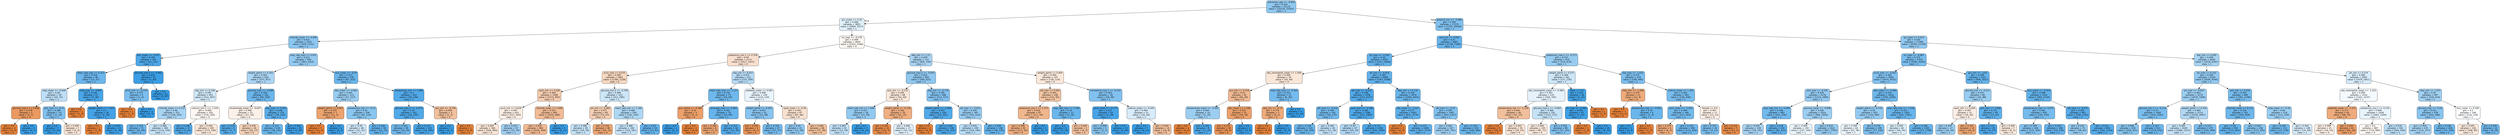 digraph Tree {
node [shape=box, style="filled, rounded", color="black", fontname="helvetica"] ;
edge [fontname="helvetica"] ;
0 [label="admission_age <= -0.858\ngini = 0.422\nsamples = 21131\nvalue = [10135, 23355]\nclass = 1", fillcolor="#8fc8f0"] ;
1 [label="gcs_motor <= 0.26\ngini = 0.496\nsamples = 3855\nvalue = [2800, 3317]\nclass = 1", fillcolor="#e0f0fb"] ;
0 -> 1 [labeldistance=2.5, labelangle=45, headlabel="True"] ;
2 [label="chloride_mean <= -0.906\ngini = 0.415\nsamples = 1031\nvalue = [478, 1151]\nclass = 1", fillcolor="#8bc6f0"] ;
1 -> 2 ;
3 [label="bun_mean <= -0.027\ngini = 0.164\nsamples = 101\nvalue = [14, 141]\nclass = 1", fillcolor="#4da7e8"] ;
2 -> 3 ;
4 [label="heart_rate_max <= 0.323\ngini = 0.324\nsamples = 46\nvalue = [13, 51]\nclass = 1", fillcolor="#6bb6ec"] ;
3 -> 4 ;
5 [label="mbp_mean <= -0.648\ngini = 0.48\nsamples = 19\nvalue = [10, 15]\nclass = 1", fillcolor="#bddef6"] ;
4 -> 5 ;
6 [label="glucose_max.2 <= 0.828\ngini = 0.278\nsamples = 5\nvalue = [5, 1]\nclass = 0", fillcolor="#ea9a61"] ;
5 -> 6 ;
7 [label="gini = 0.0\nsamples = 4\nvalue = [5, 0]\nclass = 0", fillcolor="#e58139"] ;
6 -> 7 ;
8 [label="gini = 0.0\nsamples = 1\nvalue = [0, 1]\nclass = 1", fillcolor="#399de5"] ;
6 -> 8 ;
9 [label="po2_max <= -0.31\ngini = 0.388\nsamples = 14\nvalue = [5, 14]\nclass = 1", fillcolor="#80c0ee"] ;
5 -> 9 ;
10 [label="gini = 0.0\nsamples = 7\nvalue = [0, 10]\nclass = 1", fillcolor="#399de5"] ;
9 -> 10 ;
11 [label="gini = 0.494\nsamples = 7\nvalue = [5, 4]\nclass = 0", fillcolor="#fae6d7"] ;
9 -> 11 ;
12 [label="mbp_max <= -0.801\ngini = 0.142\nsamples = 27\nvalue = [3, 36]\nclass = 1", fillcolor="#49a5e7"] ;
4 -> 12 ;
13 [label="gini = 0.0\nsamples = 1\nvalue = [1, 0]\nclass = 0", fillcolor="#e58139"] ;
12 -> 13 ;
14 [label="weight_admit <= -1.021\ngini = 0.1\nsamples = 26\nvalue = [2, 36]\nclass = 1", fillcolor="#44a2e6"] ;
12 -> 14 ;
15 [label="gini = 0.0\nsamples = 1\nvalue = [1, 0]\nclass = 0", fillcolor="#e58139"] ;
14 -> 15 ;
16 [label="gini = 0.053\nsamples = 25\nvalue = [1, 36]\nclass = 1", fillcolor="#3ea0e6"] ;
14 -> 16 ;
17 [label="glucose_max.2 <= -0.981\ngini = 0.022\nsamples = 55\nvalue = [1, 90]\nclass = 1", fillcolor="#3b9ee5"] ;
3 -> 17 ;
18 [label="pco2_min <= -0.579\ngini = 0.375\nsamples = 3\nvalue = [1, 3]\nclass = 1", fillcolor="#7bbeee"] ;
17 -> 18 ;
19 [label="gini = 0.0\nsamples = 1\nvalue = [1, 0]\nclass = 0", fillcolor="#e58139"] ;
18 -> 19 ;
20 [label="gini = 0.0\nsamples = 2\nvalue = [0, 3]\nclass = 1", fillcolor="#399de5"] ;
18 -> 20 ;
21 [label="gini = 0.0\nsamples = 52\nvalue = [0, 87]\nclass = 1", fillcolor="#399de5"] ;
17 -> 21 ;
22 [label="resp_rate_max <= 0.451\ngini = 0.431\nsamples = 930\nvalue = [464, 1010]\nclass = 1", fillcolor="#94caf1"] ;
2 -> 22 ;
23 [label="weight_admit <= 0.352\ngini = 0.463\nsamples = 654\nvalue = [377, 657]\nclass = 1", fillcolor="#abd5f4"] ;
22 -> 23 ;
24 [label="sbp_min <= 0.148\ngini = 0.491\nsamples = 453\nvalue = [312, 407]\nclass = 1", fillcolor="#d1e8f9"] ;
23 -> 24 ;
25 [label="chloride_mean <= 0.112\ngini = 0.46\nsamples = 251\nvalue = [136, 243]\nclass = 1", fillcolor="#a8d4f4"] ;
24 -> 25 ;
26 [label="gini = 0.329\nsamples = 71\nvalue = [22, 84]\nclass = 1", fillcolor="#6db7ec"] ;
25 -> 26 ;
27 [label="gini = 0.486\nsamples = 180\nvalue = [114, 159]\nclass = 1", fillcolor="#c7e3f8"] ;
25 -> 27 ;
28 [label="calcium_min.1 <= -1.434\ngini = 0.499\nsamples = 202\nvalue = [176, 164]\nclass = 0", fillcolor="#fdf6f2"] ;
24 -> 28 ;
29 [label="gini = 0.198\nsamples = 17\nvalue = [3, 24]\nclass = 1", fillcolor="#52a9e8"] ;
28 -> 29 ;
30 [label="gini = 0.494\nsamples = 185\nvalue = [173, 140]\nclass = 0", fillcolor="#fae7d9"] ;
28 -> 30 ;
31 [label="glucose_max <= -0.688\ngini = 0.328\nsamples = 201\nvalue = [65, 250]\nclass = 1", fillcolor="#6cb6ec"] ;
23 -> 31 ;
32 [label="bicarbonate_mean <= -0.647\ngini = 0.498\nsamples = 31\nvalue = [27, 24]\nclass = 0", fillcolor="#fcf1e9"] ;
31 -> 32 ;
33 [label="gini = 0.219\nsamples = 5\nvalue = [1, 7]\nclass = 1", fillcolor="#55abe9"] ;
32 -> 33 ;
34 [label="gini = 0.478\nsamples = 26\nvalue = [26, 17]\nclass = 0", fillcolor="#f6d3ba"] ;
32 -> 34 ;
35 [label="sbp_max <= 0.543\ngini = 0.246\nsamples = 170\nvalue = [38, 226]\nclass = 1", fillcolor="#5aade9"] ;
31 -> 35 ;
36 [label="gini = 0.323\nsamples = 120\nvalue = [36, 142]\nclass = 1", fillcolor="#6bb6ec"] ;
35 -> 36 ;
37 [label="gini = 0.045\nsamples = 50\nvalue = [2, 84]\nclass = 1", fillcolor="#3e9fe6"] ;
35 -> 37 ;
38 [label="bun_mean <= -0.59\ngini = 0.317\nsamples = 276\nvalue = [87, 353]\nclass = 1", fillcolor="#6ab5eb"] ;
22 -> 38 ;
39 [label="dbp_mean <= -0.861\ngini = 0.441\nsamples = 113\nvalue = [57, 117]\nclass = 1", fillcolor="#99cdf2"] ;
38 -> 39 ;
40 [label="weight_admit <= 0.643\ngini = 0.337\nsamples = 7\nvalue = [11, 3]\nclass = 0", fillcolor="#eca36f"] ;
39 -> 40 ;
41 [label="gini = 0.0\nsamples = 5\nvalue = [11, 0]\nclass = 0", fillcolor="#e58139"] ;
40 -> 41 ;
42 [label="gini = 0.0\nsamples = 2\nvalue = [0, 3]\nclass = 1", fillcolor="#399de5"] ;
40 -> 42 ;
43 [label="baseexcess_min <= -0.13\ngini = 0.41\nsamples = 106\nvalue = [46, 114]\nclass = 1", fillcolor="#89c5ef"] ;
39 -> 43 ;
44 [label="gini = 0.49\nsamples = 48\nvalue = [31, 41]\nclass = 1", fillcolor="#cfe7f9"] ;
43 -> 44 ;
45 [label="gini = 0.283\nsamples = 58\nvalue = [15, 73]\nclass = 1", fillcolor="#62b1ea"] ;
43 -> 45 ;
46 [label="baseexcess_min <= 1.696\ngini = 0.2\nsamples = 163\nvalue = [30, 236]\nclass = 1", fillcolor="#52a9e8"] ;
38 -> 46 ;
47 [label="glucose_max.2 <= -0.373\ngini = 0.19\nsamples = 161\nvalue = [28, 235]\nclass = 1", fillcolor="#51a9e8"] ;
46 -> 47 ;
48 [label="gini = 0.342\nsamples = 38\nvalue = [14, 50]\nclass = 1", fillcolor="#70b8ec"] ;
47 -> 48 ;
49 [label="gini = 0.131\nsamples = 123\nvalue = [14, 185]\nclass = 1", fillcolor="#48a4e7"] ;
47 -> 49 ;
50 [label="gcs_min <= -0.756\ngini = 0.444\nsamples = 2\nvalue = [2, 1]\nclass = 0", fillcolor="#f2c09c"] ;
46 -> 50 ;
51 [label="gini = 0.0\nsamples = 1\nvalue = [0, 1]\nclass = 1", fillcolor="#399de5"] ;
50 -> 51 ;
52 [label="gini = 0.0\nsamples = 1\nvalue = [2, 0]\nclass = 0", fillcolor="#e58139"] ;
50 -> 52 ;
53 [label="inr_max <= -0.178\ngini = 0.499\nsamples = 2824\nvalue = [2322, 2166]\nclass = 0", fillcolor="#fdf7f2"] ;
1 -> 53 ;
54 [label="potassium_min.1 <= 0.758\ngini = 0.49\nsamples = 2113\nvalue = [1917, 1437]\nclass = 0", fillcolor="#f8dfcd"] ;
53 -> 54 ;
55 [label="pco2_max <= 0.033\ngini = 0.483\nsamples = 1901\nvalue = [1784, 1228]\nclass = 0", fillcolor="#f7d8c1"] ;
54 -> 55 ;
56 [label="spo2_min <= 0.268\ngini = 0.469\nsamples = 1588\nvalue = [1572, 943]\nclass = 0", fillcolor="#f5cdb0"] ;
55 -> 56 ;
57 [label="pco2_min <= 0.629\ngini = 0.497\nsamples = 623\nvalue = [537, 463]\nclass = 0", fillcolor="#fbeee4"] ;
56 -> 57 ;
58 [label="gini = 0.494\nsamples = 566\nvalue = [506, 404]\nclass = 0", fillcolor="#fae6d7"] ;
57 -> 58 ;
59 [label="gini = 0.452\nsamples = 57\nvalue = [31, 59]\nclass = 1", fillcolor="#a1d0f3"] ;
57 -> 59 ;
60 [label="chloride_mean <= 2.698\ngini = 0.433\nsamples = 965\nvalue = [1035, 480]\nclass = 0", fillcolor="#f1bb95"] ;
56 -> 60 ;
61 [label="gini = 0.429\nsamples = 960\nvalue = [1035, 469]\nclass = 0", fillcolor="#f1ba93"] ;
60 -> 61 ;
62 [label="gini = 0.0\nsamples = 5\nvalue = [0, 11]\nclass = 1", fillcolor="#399de5"] ;
60 -> 62 ;
63 [label="glucose_min.2 <= -0.796\ngini = 0.489\nsamples = 313\nvalue = [212, 285]\nclass = 1", fillcolor="#cce6f8"] ;
55 -> 63 ;
64 [label="ph_min <= -0.482\ngini = 0.471\nsamples = 69\nvalue = [70, 43]\nclass = 0", fillcolor="#f5ceb3"] ;
63 -> 64 ;
65 [label="gini = 0.486\nsamples = 29\nvalue = [20, 28]\nclass = 1", fillcolor="#c6e3f8"] ;
64 -> 65 ;
66 [label="gini = 0.355\nsamples = 40\nvalue = [50, 15]\nclass = 0", fillcolor="#eda774"] ;
64 -> 66 ;
67 [label="heart_rate_min <= 1.186\ngini = 0.466\nsamples = 244\nvalue = [142, 242]\nclass = 1", fillcolor="#add7f4"] ;
63 -> 67 ;
68 [label="gini = 0.486\nsamples = 194\nvalue = [129, 181]\nclass = 1", fillcolor="#c6e3f8"] ;
67 -> 68 ;
69 [label="gini = 0.29\nsamples = 50\nvalue = [13, 61]\nclass = 1", fillcolor="#63b2eb"] ;
67 -> 69 ;
70 [label="sbp_min <= 0.033\ngini = 0.475\nsamples = 212\nvalue = [133, 209]\nclass = 1", fillcolor="#b7dbf6"] ;
54 -> 70 ;
71 [label="heart_rate_max <= -1.123\ngini = 0.335\nsamples = 73\nvalue = [23, 85]\nclass = 1", fillcolor="#6fb8ec"] ;
70 -> 71 ;
72 [label="gcs_verbal <= -0.308\ngini = 0.32\nsamples = 3\nvalue = [4, 1]\nclass = 0", fillcolor="#eca06a"] ;
71 -> 72 ;
73 [label="gini = 0.0\nsamples = 1\nvalue = [0, 1]\nclass = 1", fillcolor="#399de5"] ;
72 -> 73 ;
74 [label="gini = 0.0\nsamples = 2\nvalue = [4, 0]\nclass = 0", fillcolor="#e58139"] ;
72 -> 74 ;
75 [label="aniongap_max <= -0.963\ngini = 0.301\nsamples = 70\nvalue = [19, 84]\nclass = 1", fillcolor="#66b3eb"] ;
71 -> 75 ;
76 [label="gini = 0.346\nsamples = 6\nvalue = [7, 2]\nclass = 0", fillcolor="#eca572"] ;
75 -> 76 ;
77 [label="gini = 0.223\nsamples = 64\nvalue = [12, 82]\nclass = 1", fillcolor="#56abe9"] ;
75 -> 77 ;
78 [label="platelets_mean <= 0.083\ngini = 0.498\nsamples = 139\nvalue = [110, 124]\nclass = 1", fillcolor="#e9f4fc"] ;
70 -> 78 ;
79 [label="weight_admit <= -0.941\ngini = 0.407\nsamples = 52\nvalue = [23, 58]\nclass = 1", fillcolor="#88c4ef"] ;
78 -> 79 ;
80 [label="gini = 0.245\nsamples = 5\nvalue = [6, 1]\nclass = 0", fillcolor="#e9965a"] ;
79 -> 80 ;
81 [label="gini = 0.354\nsamples = 47\nvalue = [17, 57]\nclass = 1", fillcolor="#74baed"] ;
79 -> 81 ;
82 [label="spo2_mean <= -0.58\ngini = 0.491\nsamples = 87\nvalue = [87, 66]\nclass = 0", fillcolor="#f9e1cf"] ;
78 -> 82 ;
83 [label="gini = 0.42\nsamples = 21\nvalue = [12, 28]\nclass = 1", fillcolor="#8ec7f0"] ;
82 -> 83 ;
84 [label="gini = 0.446\nsamples = 66\nvalue = [75, 38]\nclass = 0", fillcolor="#f2c19d"] ;
82 -> 84 ;
85 [label="dbp_min <= 1.11\ngini = 0.459\nsamples = 711\nvalue = [405, 729]\nclass = 1", fillcolor="#a7d3f3"] ;
53 -> 85 ;
86 [label="glucose_max.2 <= -0.643\ngini = 0.422\nsamples = 564\nvalue = [266, 615]\nclass = 1", fillcolor="#8fc7f0"] ;
85 -> 86 ;
87 [label="po2_min <= -0.232\ngini = 0.495\nsamples = 68\nvalue = [54, 44]\nclass = 0", fillcolor="#fae8da"] ;
86 -> 87 ;
88 [label="heart_rate_min <= 1.448\ngini = 0.427\nsamples = 29\nvalue = [13, 29]\nclass = 1", fillcolor="#92c9f1"] ;
87 -> 88 ;
89 [label="gini = 0.482\nsamples = 22\nvalue = [13, 19]\nclass = 1", fillcolor="#c0e0f7"] ;
88 -> 89 ;
90 [label="gini = 0.0\nsamples = 7\nvalue = [0, 10]\nclass = 1", fillcolor="#399de5"] ;
88 -> 90 ;
91 [label="weight_admit <= -0.126\ngini = 0.392\nsamples = 39\nvalue = [41, 15]\nclass = 0", fillcolor="#efaf81"] ;
87 -> 91 ;
92 [label="gini = 0.161\nsamples = 22\nvalue = [31, 3]\nclass = 0", fillcolor="#e88d4c"] ;
91 -> 92 ;
93 [label="gini = 0.496\nsamples = 17\nvalue = [10, 12]\nclass = 1", fillcolor="#deeffb"] ;
91 -> 93 ;
94 [label="sbp_min <= -0.776\ngini = 0.395\nsamples = 496\nvalue = [212, 571]\nclass = 1", fillcolor="#83c1ef"] ;
86 -> 94 ;
95 [label="weight_admit <= -2.084\ngini = 0.197\nsamples = 109\nvalue = [20, 161]\nclass = 1", fillcolor="#52a9e8"] ;
94 -> 95 ;
96 [label="gini = 0.0\nsamples = 1\nvalue = [4, 0]\nclass = 0", fillcolor="#e58139"] ;
95 -> 96 ;
97 [label="gini = 0.164\nsamples = 108\nvalue = [16, 161]\nclass = 1", fillcolor="#4da7e8"] ;
95 -> 97 ;
98 [label="ptt_max <= -0.052\ngini = 0.434\nsamples = 387\nvalue = [192, 410]\nclass = 1", fillcolor="#96cbf1"] ;
94 -> 98 ;
99 [label="gini = 0.476\nsamples = 249\nvalue = [154, 240]\nclass = 1", fillcolor="#b8dcf6"] ;
98 -> 99 ;
100 [label="gini = 0.299\nsamples = 138\nvalue = [38, 170]\nclass = 1", fillcolor="#65b3eb"] ;
98 -> 100 ;
101 [label="weight_admit <= 0.464\ngini = 0.495\nsamples = 147\nvalue = [139, 114]\nclass = 0", fillcolor="#fae8db"] ;
85 -> 101 ;
102 [label="ptt_max <= 0.593\ngini = 0.455\nsamples = 108\nvalue = [121, 65]\nclass = 0", fillcolor="#f3c5a3"] ;
101 -> 102 ;
103 [label="potassium_min.1 <= 1.373\ngini = 0.416\nsamples = 97\nvalue = [117, 49]\nclass = 0", fillcolor="#f0b68c"] ;
102 -> 103 ;
104 [label="gini = 0.389\nsamples = 92\nvalue = [117, 42]\nclass = 0", fillcolor="#eeae80"] ;
103 -> 104 ;
105 [label="gini = 0.0\nsamples = 5\nvalue = [0, 7]\nclass = 1", fillcolor="#399de5"] ;
103 -> 105 ;
106 [label="resp_rate_max <= 1.189\ngini = 0.32\nsamples = 11\nvalue = [4, 16]\nclass = 1", fillcolor="#6ab6ec"] ;
102 -> 106 ;
107 [label="gini = 0.0\nsamples = 8\nvalue = [0, 14]\nclass = 1", fillcolor="#399de5"] ;
106 -> 107 ;
108 [label="gini = 0.444\nsamples = 3\nvalue = [4, 2]\nclass = 0", fillcolor="#f2c09c"] ;
106 -> 108 ;
109 [label="hematocrit_max.1 <= -0.152\ngini = 0.393\nsamples = 39\nvalue = [18, 49]\nclass = 1", fillcolor="#82c1ef"] ;
101 -> 109 ;
110 [label="spo2_mean <= -0.777\ngini = 0.121\nsamples = 18\nvalue = [2, 29]\nclass = 1", fillcolor="#47a4e7"] ;
109 -> 110 ;
111 [label="gini = 0.408\nsamples = 5\nvalue = [2, 5]\nclass = 1", fillcolor="#88c4ef"] ;
110 -> 111 ;
112 [label="gini = 0.0\nsamples = 13\nvalue = [0, 24]\nclass = 1", fillcolor="#399de5"] ;
110 -> 112 ;
113 [label="sodium_mean <= -0.445\ngini = 0.494\nsamples = 21\nvalue = [16, 20]\nclass = 1", fillcolor="#d7ebfa"] ;
109 -> 113 ;
114 [label="gini = 0.0\nsamples = 7\nvalue = [0, 12]\nclass = 1", fillcolor="#399de5"] ;
113 -> 114 ;
115 [label="gini = 0.444\nsamples = 14\nvalue = [16, 8]\nclass = 0", fillcolor="#f2c09c"] ;
113 -> 115 ;
116 [label="totalco2_min <= -0.086\ngini = 0.392\nsamples = 17276\nvalue = [7335, 20038]\nclass = 1", fillcolor="#81c1ef"] ;
0 -> 116 [labeldistance=2.5, labelangle=-45, headlabel="False"] ;
117 [label="po2_min <= 0.836\ngini = 0.31\nsamples = 5687\nvalue = [1736, 7298]\nclass = 1", fillcolor="#68b4eb"] ;
116 -> 117 ;
118 [label="ph_max <= -4.363\ngini = 0.29\nsamples = 5052\nvalue = [1417, 6628]\nclass = 1", fillcolor="#63b2eb"] ;
117 -> 118 ;
119 [label="abs_neutrophils_mean <= 1.594\ngini = 0.494\nsamples = 54\nvalue = [50, 40]\nclass = 0", fillcolor="#fae6d7"] ;
118 -> 119 ;
120 [label="gcs_min <= 0.318\ngini = 0.43\nsamples = 42\nvalue = [44, 20]\nclass = 0", fillcolor="#f1ba93"] ;
119 -> 120 ;
121 [label="temperature_mean <= -5.025\ngini = 0.444\nsamples = 10\nvalue = [5, 10]\nclass = 1", fillcolor="#9ccef2"] ;
120 -> 121 ;
122 [label="gini = 0.0\nsamples = 2\nvalue = [4, 0]\nclass = 0", fillcolor="#e58139"] ;
121 -> 122 ;
123 [label="gini = 0.165\nsamples = 8\nvalue = [1, 10]\nclass = 1", fillcolor="#4da7e8"] ;
121 -> 123 ;
124 [label="wbc_mean <= 1.189\ngini = 0.325\nsamples = 32\nvalue = [39, 10]\nclass = 0", fillcolor="#eca16c"] ;
120 -> 124 ;
125 [label="gini = 0.231\nsamples = 30\nvalue = [39, 6]\nclass = 0", fillcolor="#e99457"] ;
124 -> 125 ;
126 [label="gini = 0.0\nsamples = 2\nvalue = [0, 4]\nclass = 1", fillcolor="#399de5"] ;
124 -> 126 ;
127 [label="resp_rate_max <= -0.364\ngini = 0.355\nsamples = 12\nvalue = [6, 20]\nclass = 1", fillcolor="#74baed"] ;
119 -> 127 ;
128 [label="sbp_min <= -0.17\ngini = 0.375\nsamples = 3\nvalue = [6, 2]\nclass = 0", fillcolor="#eeab7b"] ;
127 -> 128 ;
129 [label="gini = 0.0\nsamples = 2\nvalue = [6, 0]\nclass = 0", fillcolor="#e58139"] ;
128 -> 129 ;
130 [label="gini = 0.0\nsamples = 1\nvalue = [0, 2]\nclass = 1", fillcolor="#399de5"] ;
128 -> 130 ;
131 [label="gini = 0.0\nsamples = 9\nvalue = [0, 18]\nclass = 1", fillcolor="#399de5"] ;
127 -> 131 ;
132 [label="ph_min <= -0.914\ngini = 0.285\nsamples = 4998\nvalue = [1367, 6588]\nclass = 1", fillcolor="#62b1ea"] ;
118 -> 132 ;
133 [label="ptt_max <= -0.521\ngini = 0.199\nsamples = 1528\nvalue = [273, 2157]\nclass = 1", fillcolor="#52a9e8"] ;
132 -> 133 ;
134 [label="ptt_max <= -0.532\ngini = 0.346\nsamples = 142\nvalue = [50, 175]\nclass = 1", fillcolor="#72b9ec"] ;
133 -> 134 ;
135 [label="gini = 0.316\nsamples = 122\nvalue = [39, 159]\nclass = 1", fillcolor="#6ab5eb"] ;
134 -> 135 ;
136 [label="gini = 0.483\nsamples = 20\nvalue = [11, 16]\nclass = 1", fillcolor="#c1e0f7"] ;
134 -> 136 ;
137 [label="spo2_max <= -2.188\ngini = 0.182\nsamples = 1386\nvalue = [223, 1982]\nclass = 1", fillcolor="#4fa8e8"] ;
133 -> 137 ;
138 [label="gini = 0.47\nsamples = 37\nvalue = [20, 33]\nclass = 1", fillcolor="#b1d8f5"] ;
137 -> 138 ;
139 [label="gini = 0.171\nsamples = 1349\nvalue = [203, 1949]\nclass = 1", fillcolor="#4ea7e8"] ;
137 -> 139 ;
140 [label="dbp_min <= 0.134\ngini = 0.318\nsamples = 3470\nvalue = [1094, 4431]\nclass = 1", fillcolor="#6ab5eb"] ;
132 -> 140 ;
141 [label="sbp_mean <= -2.637\ngini = 0.277\nsamples = 2403\nvalue = [631, 3174]\nclass = 1", fillcolor="#60b0ea"] ;
140 -> 141 ;
142 [label="gini = 0.0\nsamples = 3\nvalue = [4, 0]\nclass = 0", fillcolor="#e58139"] ;
141 -> 142 ;
143 [label="gini = 0.275\nsamples = 2400\nvalue = [627, 3174]\nclass = 1", fillcolor="#60b0ea"] ;
141 -> 143 ;
144 [label="ptt_max <= -0.33\ngini = 0.393\nsamples = 1067\nvalue = [463, 1257]\nclass = 1", fillcolor="#82c1ef"] ;
140 -> 144 ;
145 [label="gini = 0.445\nsamples = 547\nvalue = [297, 591]\nclass = 1", fillcolor="#9dcef2"] ;
144 -> 145 ;
146 [label="gini = 0.319\nsamples = 520\nvalue = [166, 666]\nclass = 1", fillcolor="#6ab5eb"] ;
144 -> 146 ;
147 [label="potassium_max.1 <= -0.273\ngini = 0.437\nsamples = 635\nvalue = [319, 670]\nclass = 1", fillcolor="#97ccf1"] ;
117 -> 147 ;
148 [label="weight_admit <= 0.537\ngini = 0.489\nsamples = 261\nvalue = [171, 230]\nclass = 1", fillcolor="#cce6f8"] ;
147 -> 148 ;
149 [label="abs_neutrophils_mean <= -0.469\ngini = 0.497\nsamples = 235\nvalue = [169, 195]\nclass = 1", fillcolor="#e5f2fc"] ;
148 -> 149 ;
150 [label="temperature_min <= -1.129\ngini = 0.441\nsamples = 44\nvalue = [47, 23]\nclass = 0", fillcolor="#f2bf9a"] ;
149 -> 150 ;
151 [label="gini = 0.0\nsamples = 9\nvalue = [18, 0]\nclass = 0", fillcolor="#e58139"] ;
150 -> 151 ;
152 [label="gini = 0.493\nsamples = 35\nvalue = [29, 23]\nclass = 0", fillcolor="#fae5d6"] ;
150 -> 152 ;
153 [label="glucose_max.2 <= -0.064\ngini = 0.486\nsamples = 191\nvalue = [122, 172]\nclass = 1", fillcolor="#c5e3f7"] ;
149 -> 153 ;
154 [label="gini = 0.496\nsamples = 105\nvalue = [85, 71]\nclass = 0", fillcolor="#fbeade"] ;
153 -> 154 ;
155 [label="gini = 0.392\nsamples = 86\nvalue = [37, 101]\nclass = 1", fillcolor="#82c1ef"] ;
153 -> 155 ;
156 [label="black <= 0.5\ngini = 0.102\nsamples = 26\nvalue = [2, 35]\nclass = 1", fillcolor="#44a3e6"] ;
148 -> 156 ;
157 [label="inr_max <= -0.462\ngini = 0.054\nsamples = 25\nvalue = [1, 35]\nclass = 1", fillcolor="#3fa0e6"] ;
156 -> 157 ;
158 [label="gini = 0.0\nsamples = 1\nvalue = [1, 0]\nclass = 0", fillcolor="#e58139"] ;
157 -> 158 ;
159 [label="gini = 0.0\nsamples = 24\nvalue = [0, 35]\nclass = 1", fillcolor="#399de5"] ;
157 -> 159 ;
160 [label="gini = 0.0\nsamples = 1\nvalue = [1, 0]\nclass = 0", fillcolor="#e58139"] ;
156 -> 160 ;
161 [label="sbp_max <= -1.632\ngini = 0.377\nsamples = 374\nvalue = [148, 440]\nclass = 1", fillcolor="#7cbeee"] ;
147 -> 161 ;
162 [label="mbp_min <= -1.006\ngini = 0.375\nsamples = 11\nvalue = [12, 4]\nclass = 0", fillcolor="#eeab7b"] ;
161 -> 162 ;
163 [label="gini = 0.0\nsamples = 7\nvalue = [11, 0]\nclass = 0", fillcolor="#e58139"] ;
162 -> 163 ;
164 [label="baseexcess_max <= -0.091\ngini = 0.32\nsamples = 4\nvalue = [1, 4]\nclass = 1", fillcolor="#6ab6ec"] ;
162 -> 164 ;
165 [label="gini = 0.0\nsamples = 3\nvalue = [0, 4]\nclass = 1", fillcolor="#399de5"] ;
164 -> 165 ;
166 [label="gini = 0.0\nsamples = 1\nvalue = [1, 0]\nclass = 0", fillcolor="#e58139"] ;
164 -> 166 ;
167 [label="sodium_mean <= 1.163\ngini = 0.362\nsamples = 363\nvalue = [136, 436]\nclass = 1", fillcolor="#77bced"] ;
161 -> 167 ;
168 [label="spo2_mean <= -1.032\ngini = 0.346\nsamples = 346\nvalue = [121, 423]\nclass = 1", fillcolor="#72b9ec"] ;
167 -> 168 ;
169 [label="gini = 0.375\nsamples = 6\nvalue = [9, 3]\nclass = 0", fillcolor="#eeab7b"] ;
168 -> 169 ;
170 [label="gini = 0.332\nsamples = 340\nvalue = [112, 420]\nclass = 1", fillcolor="#6eb7ec"] ;
168 -> 170 ;
171 [label="female <= 0.5\ngini = 0.497\nsamples = 17\nvalue = [15, 13]\nclass = 0", fillcolor="#fceee5"] ;
167 -> 171 ;
172 [label="gini = 0.375\nsamples = 10\nvalue = [4, 12]\nclass = 1", fillcolor="#7bbeee"] ;
171 -> 172 ;
173 [label="gini = 0.153\nsamples = 7\nvalue = [11, 1]\nclass = 0", fillcolor="#e78c4b"] ;
171 -> 173 ;
174 [label="gcs_eyes <= 0.412\ngini = 0.424\nsamples = 11589\nvalue = [5599, 12740]\nclass = 1", fillcolor="#90c8f0"] ;
116 -> 174 ;
175 [label="inr_max <= -0.083\ngini = 0.372\nsamples = 5333\nvalue = [2081, 6343]\nclass = 1", fillcolor="#7abdee"] ;
174 -> 175 ;
176 [label="pco2_max <= -0.052\ngini = 0.394\nsamples = 3902\nvalue = [1675, 4531]\nclass = 1", fillcolor="#82c1ef"] ;
175 -> 176 ;
177 [label="po2_max <= -0.591\ngini = 0.429\nsamples = 2276\nvalue = [1125, 2485]\nclass = 1", fillcolor="#93c9f1"] ;
176 -> 177 ;
178 [label="resp_rate_min <= -0.299\ngini = 0.348\nsamples = 462\nvalue = [161, 556]\nclass = 1", fillcolor="#72b9ed"] ;
177 -> 178 ;
179 [label="gini = 0.459\nsamples = 138\nvalue = [78, 141]\nclass = 1", fillcolor="#a7d3f3"] ;
178 -> 179 ;
180 [label="gini = 0.278\nsamples = 324\nvalue = [83, 415]\nclass = 1", fillcolor="#61b1ea"] ;
178 -> 180 ;
181 [label="glucose_mean <= -0.898\ngini = 0.444\nsamples = 1814\nvalue = [964, 1929]\nclass = 1", fillcolor="#9ccef2"] ;
177 -> 181 ;
182 [label="gini = 0.499\nsamples = 193\nvalue = [147, 164]\nclass = 1", fillcolor="#eaf5fc"] ;
181 -> 182 ;
183 [label="gini = 0.433\nsamples = 1621\nvalue = [817, 1765]\nclass = 1", fillcolor="#95caf1"] ;
181 -> 183 ;
184 [label="wbc_mean <= -0.484\ngini = 0.334\nsamples = 1626\nvalue = [550, 2046]\nclass = 1", fillcolor="#6eb7ec"] ;
176 -> 184 ;
185 [label="weight_admit <= -0.742\ngini = 0.43\nsamples = 263\nvalue = [129, 284]\nclass = 1", fillcolor="#93caf1"] ;
184 -> 185 ;
186 [label="gini = 0.499\nsamples = 64\nvalue = [52, 58]\nclass = 1", fillcolor="#ebf5fc"] ;
185 -> 186 ;
187 [label="gini = 0.379\nsamples = 199\nvalue = [77, 226]\nclass = 1", fillcolor="#7cbeee"] ;
185 -> 187 ;
188 [label="resp_rate_max <= -1.258\ngini = 0.311\nsamples = 1363\nvalue = [421, 1762]\nclass = 1", fillcolor="#68b4eb"] ;
184 -> 188 ;
189 [label="gini = 0.495\nsamples = 62\nvalue = [44, 54]\nclass = 1", fillcolor="#daedfa"] ;
188 -> 189 ;
190 [label="gini = 0.296\nsamples = 1301\nvalue = [377, 1708]\nclass = 1", fillcolor="#65b3eb"] ;
188 -> 190 ;
191 [label="gcs_min <= -3.62\ngini = 0.299\nsamples = 1431\nvalue = [406, 1812]\nclass = 1", fillcolor="#65b3eb"] ;
175 -> 191 ;
192 [label="glucose_min <= -0.511\ngini = 0.437\nsamples = 80\nvalue = [42, 88]\nclass = 1", fillcolor="#98ccf1"] ;
191 -> 192 ;
193 [label="spo2_min <= 0.268\ngini = 0.497\nsamples = 31\nvalue = [30, 26]\nclass = 0", fillcolor="#fceee5"] ;
192 -> 193 ;
194 [label="gini = 0.444\nsamples = 17\nvalue = [10, 20]\nclass = 1", fillcolor="#9ccef2"] ;
193 -> 194 ;
195 [label="gini = 0.355\nsamples = 14\nvalue = [20, 6]\nclass = 0", fillcolor="#eda774"] ;
193 -> 195 ;
196 [label="po2_max <= 1.848\ngini = 0.272\nsamples = 49\nvalue = [12, 62]\nclass = 1", fillcolor="#5fb0ea"] ;
192 -> 196 ;
197 [label="gini = 0.172\nsamples = 42\nvalue = [6, 57]\nclass = 1", fillcolor="#4ea7e8"] ;
196 -> 197 ;
198 [label="gini = 0.496\nsamples = 7\nvalue = [6, 5]\nclass = 0", fillcolor="#fbeade"] ;
196 -> 198 ;
199 [label="bun_mean <= -0.419\ngini = 0.288\nsamples = 1351\nvalue = [364, 1724]\nclass = 1", fillcolor="#63b2ea"] ;
191 -> 199 ;
200 [label="temperature_max <= 0.075\ngini = 0.361\nsamples = 450\nvalue = [165, 532]\nclass = 1", fillcolor="#76bbed"] ;
199 -> 200 ;
201 [label="gini = 0.399\nsamples = 264\nvalue = [115, 302]\nclass = 1", fillcolor="#84c2ef"] ;
200 -> 201 ;
202 [label="gini = 0.293\nsamples = 186\nvalue = [50, 230]\nclass = 1", fillcolor="#64b2eb"] ;
200 -> 202 ;
203 [label="ptt_max <= -0.475\ngini = 0.245\nsamples = 901\nvalue = [199, 1192]\nclass = 1", fillcolor="#5aade9"] ;
199 -> 203 ;
204 [label="gini = 0.433\nsamples = 75\nvalue = [38, 82]\nclass = 1", fillcolor="#95caf1"] ;
203 -> 204 ;
205 [label="gini = 0.221\nsamples = 826\nvalue = [161, 1110]\nclass = 1", fillcolor="#56abe9"] ;
203 -> 205 ;
206 [label="sbp_min <= 0.495\ngini = 0.458\nsamples = 6256\nvalue = [3518, 6397]\nclass = 1", fillcolor="#a6d3f3"] ;
174 -> 206 ;
207 [label="ph_max <= 0.152\ngini = 0.428\nsamples = 4159\nvalue = [2039, 4546]\nclass = 1", fillcolor="#92c9f1"] ;
206 -> 207 ;
208 [label="ph_max <= -0.003\ngini = 0.443\nsamples = 3179\nvalue = [1678, 3390]\nclass = 1", fillcolor="#9bcef2"] ;
207 -> 208 ;
209 [label="glucose_min.2 <= -0.114\ngini = 0.37\nsamples = 1065\nvalue = [419, 1293]\nclass = 1", fillcolor="#79bded"] ;
208 -> 209 ;
210 [label="gini = 0.406\nsamples = 554\nvalue = [245, 621]\nclass = 1", fillcolor="#87c4ef"] ;
209 -> 210 ;
211 [label="gini = 0.327\nsamples = 511\nvalue = [174, 672]\nclass = 1", fillcolor="#6cb6ec"] ;
209 -> 211 ;
212 [label="weight_admit <= 0.434\ngini = 0.469\nsamples = 2114\nvalue = [1259, 2097]\nclass = 1", fillcolor="#b0d8f5"] ;
208 -> 212 ;
213 [label="gini = 0.485\nsamples = 1639\nvalue = [1066, 1513]\nclass = 1", fillcolor="#c5e2f7"] ;
212 -> 213 ;
214 [label="gini = 0.373\nsamples = 475\nvalue = [193, 584]\nclass = 1", fillcolor="#7abdee"] ;
212 -> 214 ;
215 [label="po2_min <= 0.619\ngini = 0.363\nsamples = 980\nvalue = [361, 1156]\nclass = 1", fillcolor="#77bced"] ;
207 -> 215 ;
216 [label="chloride_mean <= 0.112\ngini = 0.334\nsamples = 761\nvalue = [250, 928]\nclass = 1", fillcolor="#6eb7ec"] ;
215 -> 216 ;
217 [label="gini = 0.29\nsamples = 503\nvalue = [137, 643]\nclass = 1", fillcolor="#63b2eb"] ;
216 -> 217 ;
218 [label="gini = 0.407\nsamples = 258\nvalue = [113, 285]\nclass = 1", fillcolor="#88c4ef"] ;
216 -> 218 ;
219 [label="mbp_mean <= -0.39\ngini = 0.44\nsamples = 219\nvalue = [111, 228]\nclass = 1", fillcolor="#99cdf2"] ;
215 -> 219 ;
220 [label="gini = 0.339\nsamples = 111\nvalue = [37, 134]\nclass = 1", fillcolor="#70b8ec"] ;
219 -> 220 ;
221 [label="gini = 0.493\nsamples = 108\nvalue = [74, 94]\nclass = 1", fillcolor="#d5eaf9"] ;
219 -> 221 ;
222 [label="ph_min <= 0.274\ngini = 0.494\nsamples = 2097\nvalue = [1479, 1851]\nclass = 1", fillcolor="#d7ebfa"] ;
206 -> 222 ;
223 [label="abs_neutrophils_mean <= -1.223\ngini = 0.499\nsamples = 1510\nvalue = [1161, 1237]\nclass = 1", fillcolor="#f3f9fd"] ;
222 -> 223 ;
224 [label="platelets_mean <= -1.272\ngini = 0.377\nsamples = 82\nvalue = [98, 33]\nclass = 0", fillcolor="#eeab7c"] ;
223 -> 224 ;
225 [label="gini = 0.498\nsamples = 21\nvalue = [16, 14]\nclass = 0", fillcolor="#fcefe6"] ;
224 -> 225 ;
226 [label="gini = 0.305\nsamples = 61\nvalue = [82, 19]\nclass = 0", fillcolor="#eb9e67"] ;
224 -> 226 ;
227 [label="potassium_min.1 <= 0.232\ngini = 0.498\nsamples = 1428\nvalue = [1063, 1204]\nclass = 1", fillcolor="#e8f4fc"] ;
223 -> 227 ;
228 [label="gini = 0.5\nsamples = 887\nvalue = [719, 680]\nclass = 0", fillcolor="#fef8f4"] ;
227 -> 228 ;
229 [label="gini = 0.478\nsamples = 541\nvalue = [344, 524]\nclass = 1", fillcolor="#bbddf6"] ;
227 -> 229 ;
230 [label="mbp_min <= 1.257\ngini = 0.45\nsamples = 587\nvalue = [318, 614]\nclass = 1", fillcolor="#a0d0f2"] ;
222 -> 230 ;
231 [label="glucose_max <= -0.19\ngini = 0.411\nsamples = 439\nvalue = [202, 496]\nclass = 1", fillcolor="#8ac5f0"] ;
230 -> 231 ;
232 [label="gini = 0.459\nsamples = 235\nvalue = [131, 237]\nclass = 1", fillcolor="#a6d3f3"] ;
231 -> 232 ;
233 [label="gini = 0.338\nsamples = 204\nvalue = [71, 259]\nclass = 1", fillcolor="#6fb8ec"] ;
231 -> 233 ;
234 [label="bun_mean <= 0.206\ngini = 0.5\nsamples = 148\nvalue = [116, 118]\nclass = 1", fillcolor="#fcfdff"] ;
230 -> 234 ;
235 [label="gini = 0.495\nsamples = 126\nvalue = [108, 89]\nclass = 0", fillcolor="#fae9dc"] ;
234 -> 235 ;
236 [label="gini = 0.339\nsamples = 22\nvalue = [8, 29]\nclass = 1", fillcolor="#70b8ec"] ;
234 -> 236 ;
}